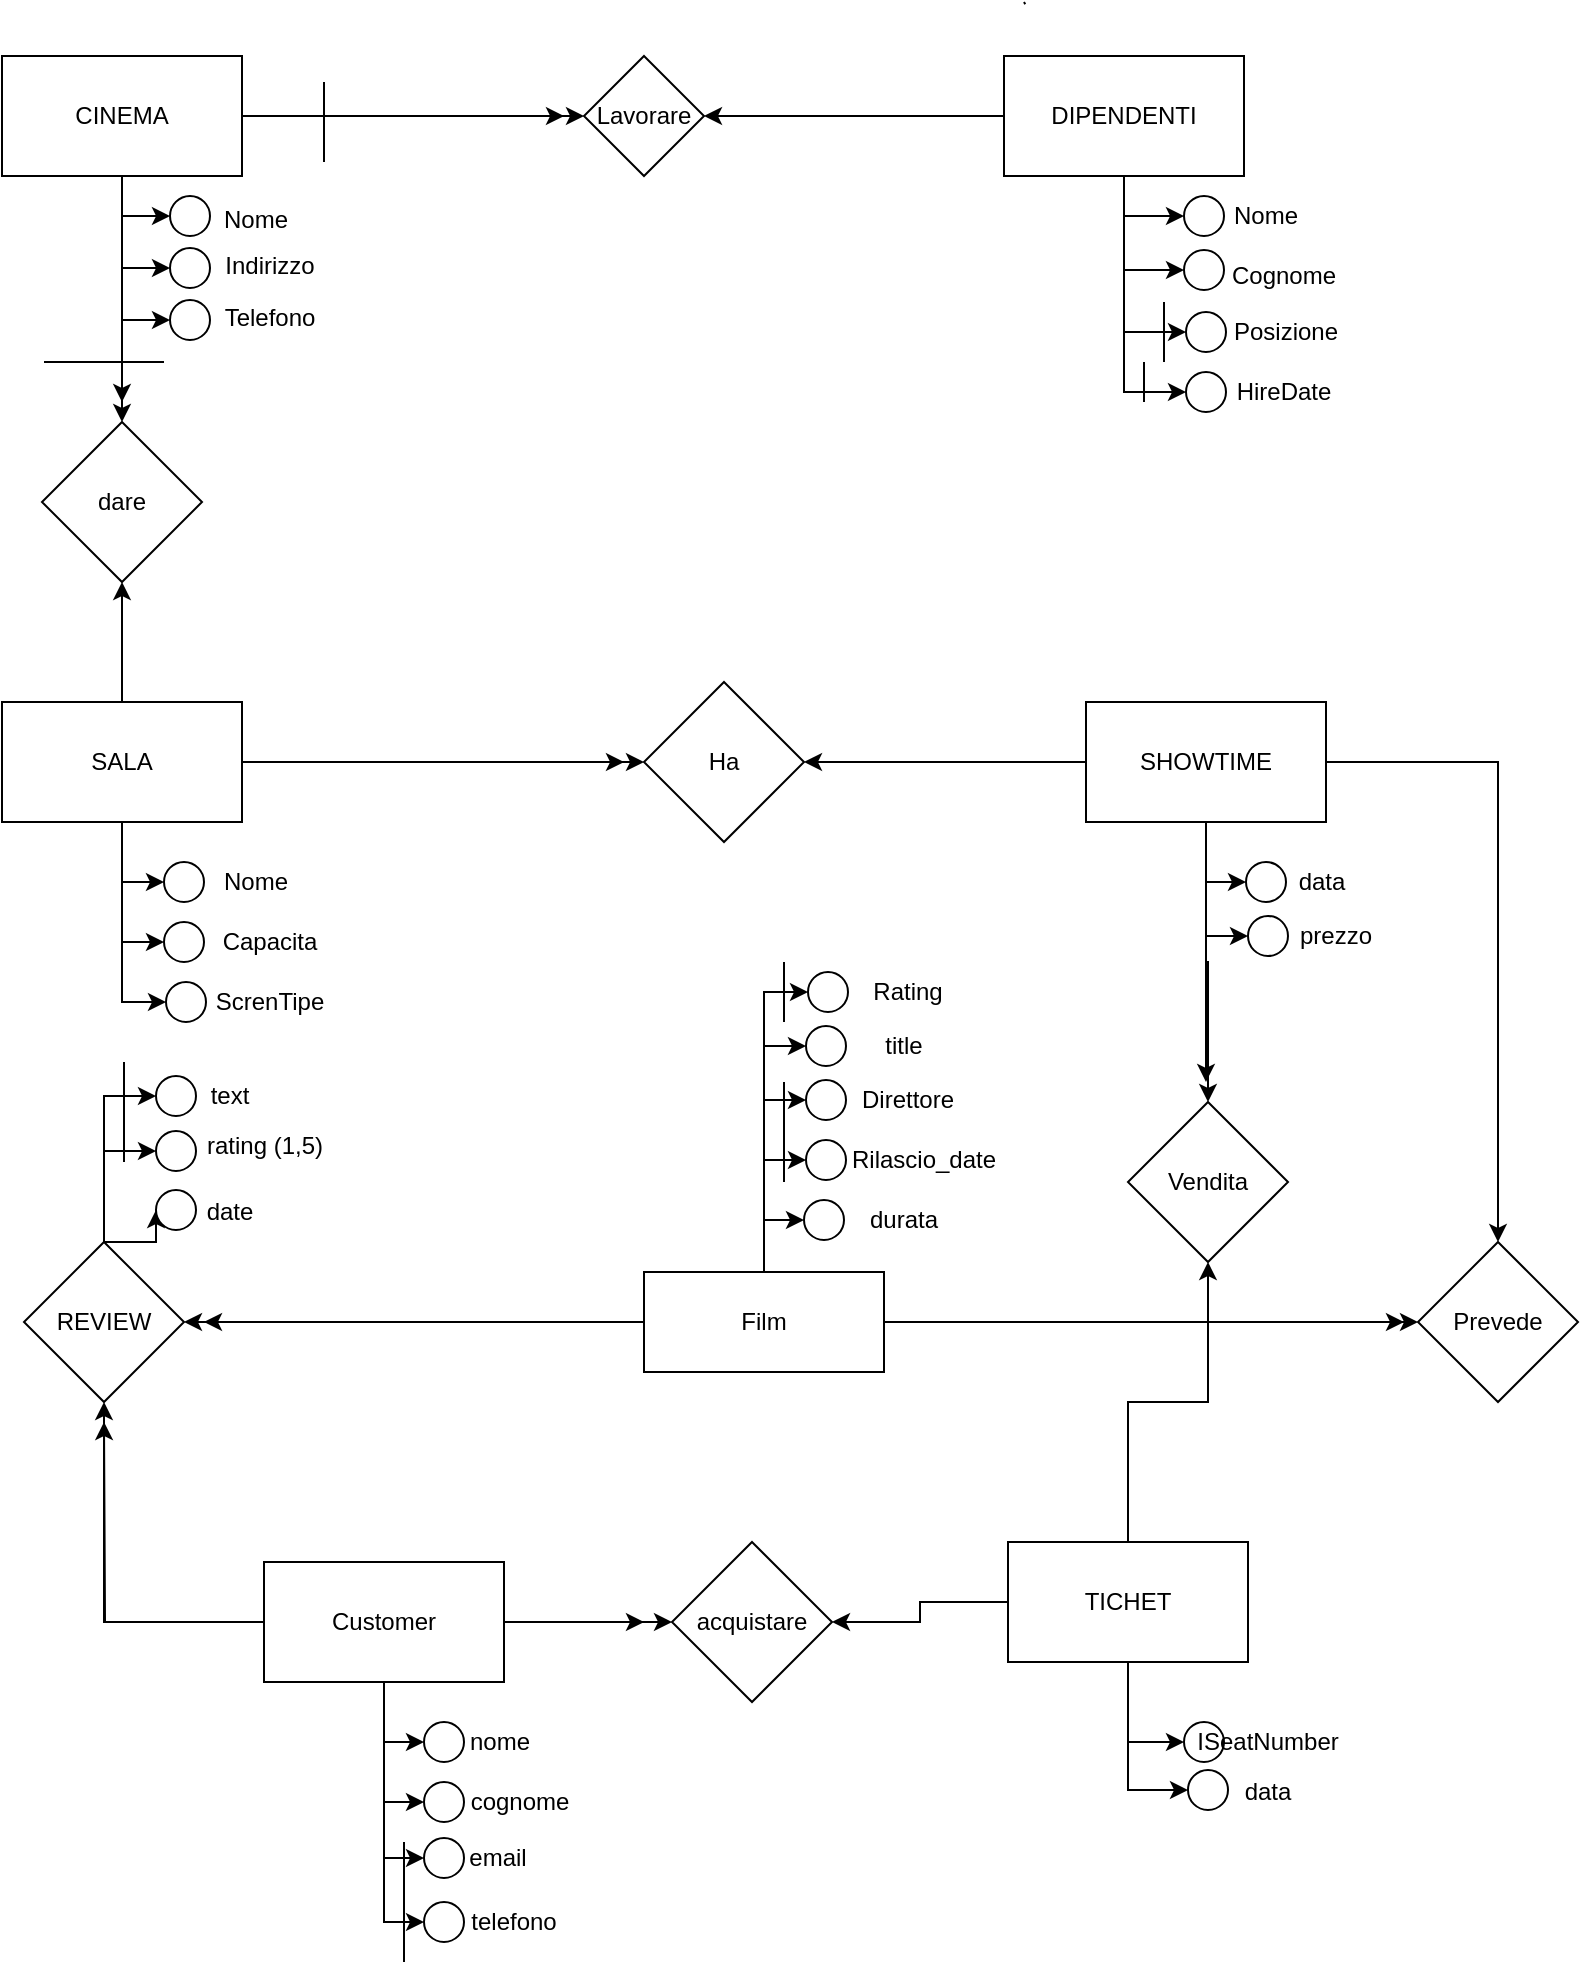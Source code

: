 <mxfile version="24.0.4" type="device">
  <diagram name="Pagina-1" id="yJb7VGk1CQSPiE6ydHmK">
    <mxGraphModel dx="1036" dy="614" grid="1" gridSize="10" guides="1" tooltips="1" connect="1" arrows="1" fold="1" page="1" pageScale="1" pageWidth="827" pageHeight="1169" math="0" shadow="0">
      <root>
        <mxCell id="0" />
        <mxCell id="1" parent="0" />
        <mxCell id="KxuiuDfHPYyM52_Tl0qG-20" style="edgeStyle=orthogonalEdgeStyle;rounded=0;orthogonalLoop=1;jettySize=auto;html=1;entryX=0;entryY=0.5;entryDx=0;entryDy=0;" edge="1" parent="1" source="WtHRREQmQqzAZGmE1TbO-1" target="KxuiuDfHPYyM52_Tl0qG-3">
          <mxGeometry relative="1" as="geometry" />
        </mxCell>
        <mxCell id="KxuiuDfHPYyM52_Tl0qG-22" style="edgeStyle=orthogonalEdgeStyle;rounded=0;orthogonalLoop=1;jettySize=auto;html=1;entryX=0;entryY=0.5;entryDx=0;entryDy=0;" edge="1" parent="1" source="WtHRREQmQqzAZGmE1TbO-1" target="KxuiuDfHPYyM52_Tl0qG-6">
          <mxGeometry relative="1" as="geometry" />
        </mxCell>
        <mxCell id="KxuiuDfHPYyM52_Tl0qG-23" style="edgeStyle=orthogonalEdgeStyle;rounded=0;orthogonalLoop=1;jettySize=auto;html=1;entryX=0;entryY=0.5;entryDx=0;entryDy=0;" edge="1" parent="1" source="WtHRREQmQqzAZGmE1TbO-1" target="KxuiuDfHPYyM52_Tl0qG-7">
          <mxGeometry relative="1" as="geometry" />
        </mxCell>
        <mxCell id="KxuiuDfHPYyM52_Tl0qG-25" style="edgeStyle=orthogonalEdgeStyle;rounded=0;orthogonalLoop=1;jettySize=auto;html=1;entryX=0;entryY=0.5;entryDx=0;entryDy=0;" edge="1" parent="1" source="WtHRREQmQqzAZGmE1TbO-1" target="WtHRREQmQqzAZGmE1TbO-22">
          <mxGeometry relative="1" as="geometry" />
        </mxCell>
        <mxCell id="KxuiuDfHPYyM52_Tl0qG-27" style="edgeStyle=orthogonalEdgeStyle;rounded=0;orthogonalLoop=1;jettySize=auto;html=1;" edge="1" parent="1" source="WtHRREQmQqzAZGmE1TbO-1">
          <mxGeometry relative="1" as="geometry">
            <mxPoint x="320" y="67" as="targetPoint" />
          </mxGeometry>
        </mxCell>
        <mxCell id="KxuiuDfHPYyM52_Tl0qG-50" style="edgeStyle=orthogonalEdgeStyle;rounded=0;orthogonalLoop=1;jettySize=auto;html=1;" edge="1" parent="1" source="WtHRREQmQqzAZGmE1TbO-1">
          <mxGeometry relative="1" as="geometry">
            <mxPoint x="99" y="220" as="targetPoint" />
          </mxGeometry>
        </mxCell>
        <mxCell id="KxuiuDfHPYyM52_Tl0qG-53" style="edgeStyle=orthogonalEdgeStyle;rounded=0;orthogonalLoop=1;jettySize=auto;html=1;" edge="1" parent="1" source="WtHRREQmQqzAZGmE1TbO-1">
          <mxGeometry relative="1" as="geometry">
            <mxPoint x="99" y="210" as="targetPoint" />
          </mxGeometry>
        </mxCell>
        <mxCell id="WtHRREQmQqzAZGmE1TbO-1" value="CINEMA" style="rounded=0;whiteSpace=wrap;html=1;" parent="1" vertex="1">
          <mxGeometry x="39" y="37" width="120" height="60" as="geometry" />
        </mxCell>
        <mxCell id="WtHRREQmQqzAZGmE1TbO-5" value="Telefono" style="text;html=1;align=center;verticalAlign=middle;whiteSpace=wrap;rounded=0;" parent="1" vertex="1">
          <mxGeometry x="143" y="153" width="60" height="30" as="geometry" />
        </mxCell>
        <mxCell id="WtHRREQmQqzAZGmE1TbO-22" value="Lavorare" style="rhombus;whiteSpace=wrap;html=1;" parent="1" vertex="1">
          <mxGeometry x="330" y="37" width="60" height="60" as="geometry" />
        </mxCell>
        <mxCell id="KxuiuDfHPYyM52_Tl0qG-26" style="edgeStyle=orthogonalEdgeStyle;rounded=0;orthogonalLoop=1;jettySize=auto;html=1;entryX=1;entryY=0.5;entryDx=0;entryDy=0;" edge="1" parent="1" source="WtHRREQmQqzAZGmE1TbO-23" target="WtHRREQmQqzAZGmE1TbO-22">
          <mxGeometry relative="1" as="geometry" />
        </mxCell>
        <mxCell id="KxuiuDfHPYyM52_Tl0qG-36" style="edgeStyle=orthogonalEdgeStyle;rounded=0;orthogonalLoop=1;jettySize=auto;html=1;entryX=0;entryY=0.5;entryDx=0;entryDy=0;" edge="1" parent="1" source="WtHRREQmQqzAZGmE1TbO-23" target="KxuiuDfHPYyM52_Tl0qG-24">
          <mxGeometry relative="1" as="geometry" />
        </mxCell>
        <mxCell id="KxuiuDfHPYyM52_Tl0qG-37" style="edgeStyle=orthogonalEdgeStyle;rounded=0;orthogonalLoop=1;jettySize=auto;html=1;entryX=0;entryY=0.5;entryDx=0;entryDy=0;" edge="1" parent="1" source="WtHRREQmQqzAZGmE1TbO-23" target="KxuiuDfHPYyM52_Tl0qG-32">
          <mxGeometry relative="1" as="geometry" />
        </mxCell>
        <mxCell id="KxuiuDfHPYyM52_Tl0qG-38" style="edgeStyle=orthogonalEdgeStyle;rounded=0;orthogonalLoop=1;jettySize=auto;html=1;entryX=0;entryY=0.5;entryDx=0;entryDy=0;" edge="1" parent="1" source="WtHRREQmQqzAZGmE1TbO-23" target="KxuiuDfHPYyM52_Tl0qG-31">
          <mxGeometry relative="1" as="geometry" />
        </mxCell>
        <mxCell id="KxuiuDfHPYyM52_Tl0qG-44" style="edgeStyle=orthogonalEdgeStyle;rounded=0;orthogonalLoop=1;jettySize=auto;html=1;entryX=0;entryY=0.5;entryDx=0;entryDy=0;" edge="1" parent="1" source="WtHRREQmQqzAZGmE1TbO-23" target="KxuiuDfHPYyM52_Tl0qG-41">
          <mxGeometry relative="1" as="geometry" />
        </mxCell>
        <mxCell id="WtHRREQmQqzAZGmE1TbO-23" value="DIPENDENTI" style="rounded=0;whiteSpace=wrap;html=1;" parent="1" vertex="1">
          <mxGeometry x="540" y="37" width="120" height="60" as="geometry" />
        </mxCell>
        <mxCell id="WtHRREQmQqzAZGmE1TbO-28" value="Nome" style="text;html=1;align=center;verticalAlign=middle;whiteSpace=wrap;rounded=0;" parent="1" vertex="1">
          <mxGeometry x="136" y="104" width="60" height="30" as="geometry" />
        </mxCell>
        <mxCell id="WtHRREQmQqzAZGmE1TbO-29" value="" style="endArrow=none;html=1;rounded=0;exitX=0;exitY=0;exitDx=0;exitDy=0;" parent="1" edge="1">
          <mxGeometry width="50" height="50" relative="1" as="geometry">
            <mxPoint x="550.611" y="11.111" as="sourcePoint" />
            <mxPoint x="550" y="10" as="targetPoint" />
          </mxGeometry>
        </mxCell>
        <mxCell id="WtHRREQmQqzAZGmE1TbO-37" value="" style="endArrow=none;html=1;rounded=0;" parent="1" edge="1">
          <mxGeometry width="50" height="50" relative="1" as="geometry">
            <mxPoint x="200" y="90" as="sourcePoint" />
            <mxPoint x="200" y="50" as="targetPoint" />
          </mxGeometry>
        </mxCell>
        <mxCell id="KxuiuDfHPYyM52_Tl0qG-3" value="" style="ellipse;whiteSpace=wrap;html=1;aspect=fixed;" vertex="1" parent="1">
          <mxGeometry x="123" y="107" width="20" height="20" as="geometry" />
        </mxCell>
        <mxCell id="KxuiuDfHPYyM52_Tl0qG-6" value="" style="ellipse;whiteSpace=wrap;html=1;aspect=fixed;" vertex="1" parent="1">
          <mxGeometry x="123" y="133" width="20" height="20" as="geometry" />
        </mxCell>
        <mxCell id="KxuiuDfHPYyM52_Tl0qG-7" value="" style="ellipse;whiteSpace=wrap;html=1;aspect=fixed;" vertex="1" parent="1">
          <mxGeometry x="123" y="159" width="20" height="20" as="geometry" />
        </mxCell>
        <mxCell id="KxuiuDfHPYyM52_Tl0qG-21" value="Indirizzo" style="text;html=1;align=center;verticalAlign=middle;whiteSpace=wrap;rounded=0;" vertex="1" parent="1">
          <mxGeometry x="143" y="127" width="60" height="30" as="geometry" />
        </mxCell>
        <mxCell id="KxuiuDfHPYyM52_Tl0qG-24" value="" style="ellipse;whiteSpace=wrap;html=1;aspect=fixed;" vertex="1" parent="1">
          <mxGeometry x="630" y="107" width="20" height="20" as="geometry" />
        </mxCell>
        <mxCell id="KxuiuDfHPYyM52_Tl0qG-28" value="Posizione" style="text;html=1;align=center;verticalAlign=middle;whiteSpace=wrap;rounded=0;" vertex="1" parent="1">
          <mxGeometry x="651" y="160" width="60" height="30" as="geometry" />
        </mxCell>
        <mxCell id="KxuiuDfHPYyM52_Tl0qG-29" value="Nome" style="text;html=1;align=center;verticalAlign=middle;whiteSpace=wrap;rounded=0;" vertex="1" parent="1">
          <mxGeometry x="641" y="102" width="60" height="30" as="geometry" />
        </mxCell>
        <mxCell id="KxuiuDfHPYyM52_Tl0qG-31" value="" style="ellipse;whiteSpace=wrap;html=1;aspect=fixed;" vertex="1" parent="1">
          <mxGeometry x="631" y="165" width="20" height="20" as="geometry" />
        </mxCell>
        <mxCell id="KxuiuDfHPYyM52_Tl0qG-32" value="" style="ellipse;whiteSpace=wrap;html=1;aspect=fixed;" vertex="1" parent="1">
          <mxGeometry x="630" y="134" width="20" height="20" as="geometry" />
        </mxCell>
        <mxCell id="KxuiuDfHPYyM52_Tl0qG-33" value="Cognome" style="text;html=1;align=center;verticalAlign=middle;whiteSpace=wrap;rounded=0;" vertex="1" parent="1">
          <mxGeometry x="650" y="132" width="60" height="30" as="geometry" />
        </mxCell>
        <mxCell id="KxuiuDfHPYyM52_Tl0qG-34" value="" style="ellipse;whiteSpace=wrap;html=1;aspect=fixed;" vertex="1" parent="1">
          <mxGeometry x="120" y="470" width="20" height="20" as="geometry" />
        </mxCell>
        <mxCell id="KxuiuDfHPYyM52_Tl0qG-35" value="" style="ellipse;whiteSpace=wrap;html=1;aspect=fixed;" vertex="1" parent="1">
          <mxGeometry x="120" y="440" width="20" height="20" as="geometry" />
        </mxCell>
        <mxCell id="KxuiuDfHPYyM52_Tl0qG-39" value="" style="endArrow=none;html=1;rounded=0;" edge="1" parent="1">
          <mxGeometry width="50" height="50" relative="1" as="geometry">
            <mxPoint x="620" y="190" as="sourcePoint" />
            <mxPoint x="620" y="160" as="targetPoint" />
          </mxGeometry>
        </mxCell>
        <mxCell id="KxuiuDfHPYyM52_Tl0qG-40" value="&lt;span style=&quot;color: rgba(0, 0, 0, 0); font-family: monospace; font-size: 0px; text-align: start; text-wrap: nowrap;&quot;&gt;%3CmxGraphModel%3E%3Croot%3E%3CmxCell%20id%3D%220%22%2F%3E%3CmxCell%20id%3D%221%22%20parent%3D%220%22%2F%3E%3CmxCell%20id%3D%222%22%20value%3D%22%22%20style%3D%22ellipse%3BwhiteSpace%3Dwrap%3Bhtml%3D1%3Baspect%3Dfixed%3B%22%20vertex%3D%221%22%20parent%3D%221%22%3E%3CmxGeometry%20x%3D%22630%22%20y%3D%22210%22%20width%3D%2220%22%20height%3D%2220%22%20as%3D%22geometry%22%2F%3E%3C%2FmxCell%3E%3C%2Froot%3E%3C%2FmxGraphModel%3E&lt;/span&gt;&lt;span style=&quot;color: rgba(0, 0, 0, 0); font-family: monospace; font-size: 0px; text-align: start; text-wrap: nowrap;&quot;&gt;%3CmxGraphModel%3E%3Croot%3E%3CmxCell%20id%3D%220%22%2F%3E%3CmxCell%20id%3D%221%22%20parent%3D%220%22%2F%3E%3CmxCell%20id%3D%222%22%20value%3D%22%22%20style%3D%22ellipse%3BwhiteSpace%3Dwrap%3Bhtml%3D1%3Baspect%3Dfixed%3B%22%20vertex%3D%221%22%20parent%3D%221%22%3E%3CmxGeometry%20x%3D%22630%22%20y%3D%22210%22%20width%3D%2220%22%20height%3D%2220%22%20as%3D%22geometry%22%2F%3E%3C%2FmxCell%3E%3C%2Froot%3E%3C%2FmxGraphModel%3E&lt;/span&gt;" style="text;html=1;align=center;verticalAlign=middle;whiteSpace=wrap;rounded=0;" vertex="1" parent="1">
          <mxGeometry x="380" y="200" width="60" height="30" as="geometry" />
        </mxCell>
        <mxCell id="KxuiuDfHPYyM52_Tl0qG-41" value="" style="ellipse;whiteSpace=wrap;html=1;aspect=fixed;" vertex="1" parent="1">
          <mxGeometry x="631" y="195" width="20" height="20" as="geometry" />
        </mxCell>
        <mxCell id="KxuiuDfHPYyM52_Tl0qG-43" value="HireDate" style="text;html=1;align=center;verticalAlign=middle;whiteSpace=wrap;rounded=0;" vertex="1" parent="1">
          <mxGeometry x="650" y="190" width="60" height="30" as="geometry" />
        </mxCell>
        <mxCell id="KxuiuDfHPYyM52_Tl0qG-45" value="" style="endArrow=none;html=1;rounded=0;" edge="1" parent="1">
          <mxGeometry width="50" height="50" relative="1" as="geometry">
            <mxPoint x="610" y="210" as="sourcePoint" />
            <mxPoint x="610" y="190" as="targetPoint" />
          </mxGeometry>
        </mxCell>
        <mxCell id="KxuiuDfHPYyM52_Tl0qG-52" style="edgeStyle=orthogonalEdgeStyle;rounded=0;orthogonalLoop=1;jettySize=auto;html=1;entryX=0.5;entryY=1;entryDx=0;entryDy=0;" edge="1" parent="1" source="KxuiuDfHPYyM52_Tl0qG-46" target="KxuiuDfHPYyM52_Tl0qG-51">
          <mxGeometry relative="1" as="geometry" />
        </mxCell>
        <mxCell id="KxuiuDfHPYyM52_Tl0qG-60" style="edgeStyle=orthogonalEdgeStyle;rounded=0;orthogonalLoop=1;jettySize=auto;html=1;entryX=0;entryY=0.5;entryDx=0;entryDy=0;" edge="1" parent="1" source="KxuiuDfHPYyM52_Tl0qG-46" target="KxuiuDfHPYyM52_Tl0qG-35">
          <mxGeometry relative="1" as="geometry" />
        </mxCell>
        <mxCell id="KxuiuDfHPYyM52_Tl0qG-64" style="edgeStyle=orthogonalEdgeStyle;rounded=0;orthogonalLoop=1;jettySize=auto;html=1;entryX=0;entryY=0.5;entryDx=0;entryDy=0;" edge="1" parent="1" source="KxuiuDfHPYyM52_Tl0qG-46" target="KxuiuDfHPYyM52_Tl0qG-34">
          <mxGeometry relative="1" as="geometry" />
        </mxCell>
        <mxCell id="KxuiuDfHPYyM52_Tl0qG-65" style="edgeStyle=orthogonalEdgeStyle;rounded=0;orthogonalLoop=1;jettySize=auto;html=1;entryX=0;entryY=0.5;entryDx=0;entryDy=0;" edge="1" parent="1" source="KxuiuDfHPYyM52_Tl0qG-46" target="KxuiuDfHPYyM52_Tl0qG-58">
          <mxGeometry relative="1" as="geometry" />
        </mxCell>
        <mxCell id="KxuiuDfHPYyM52_Tl0qG-74" style="edgeStyle=orthogonalEdgeStyle;rounded=0;orthogonalLoop=1;jettySize=auto;html=1;entryX=0;entryY=0.5;entryDx=0;entryDy=0;" edge="1" parent="1" source="KxuiuDfHPYyM52_Tl0qG-46" target="KxuiuDfHPYyM52_Tl0qG-66">
          <mxGeometry relative="1" as="geometry" />
        </mxCell>
        <mxCell id="KxuiuDfHPYyM52_Tl0qG-75" style="edgeStyle=orthogonalEdgeStyle;rounded=0;orthogonalLoop=1;jettySize=auto;html=1;" edge="1" parent="1" source="KxuiuDfHPYyM52_Tl0qG-46">
          <mxGeometry relative="1" as="geometry">
            <mxPoint x="350" y="390" as="targetPoint" />
          </mxGeometry>
        </mxCell>
        <mxCell id="KxuiuDfHPYyM52_Tl0qG-46" value="SALA" style="rounded=0;whiteSpace=wrap;html=1;" vertex="1" parent="1">
          <mxGeometry x="39" y="360" width="120" height="60" as="geometry" />
        </mxCell>
        <mxCell id="KxuiuDfHPYyM52_Tl0qG-51" value="dare" style="rhombus;whiteSpace=wrap;html=1;" vertex="1" parent="1">
          <mxGeometry x="59" y="220" width="80" height="80" as="geometry" />
        </mxCell>
        <mxCell id="KxuiuDfHPYyM52_Tl0qG-54" value="" style="endArrow=none;html=1;rounded=0;" edge="1" parent="1">
          <mxGeometry width="50" height="50" relative="1" as="geometry">
            <mxPoint x="60" y="190" as="sourcePoint" />
            <mxPoint x="120" y="190" as="targetPoint" />
          </mxGeometry>
        </mxCell>
        <mxCell id="KxuiuDfHPYyM52_Tl0qG-56" value="Nome" style="text;html=1;align=center;verticalAlign=middle;whiteSpace=wrap;rounded=0;" vertex="1" parent="1">
          <mxGeometry x="136" y="435" width="60" height="30" as="geometry" />
        </mxCell>
        <mxCell id="KxuiuDfHPYyM52_Tl0qG-57" value="Capacita" style="text;html=1;align=center;verticalAlign=middle;whiteSpace=wrap;rounded=0;" vertex="1" parent="1">
          <mxGeometry x="143" y="465" width="60" height="30" as="geometry" />
        </mxCell>
        <mxCell id="KxuiuDfHPYyM52_Tl0qG-58" value="" style="ellipse;whiteSpace=wrap;html=1;aspect=fixed;" vertex="1" parent="1">
          <mxGeometry x="121" y="500" width="20" height="20" as="geometry" />
        </mxCell>
        <mxCell id="KxuiuDfHPYyM52_Tl0qG-59" value="ScrenTipe" style="text;html=1;align=center;verticalAlign=middle;whiteSpace=wrap;rounded=0;" vertex="1" parent="1">
          <mxGeometry x="143" y="495" width="60" height="30" as="geometry" />
        </mxCell>
        <mxCell id="KxuiuDfHPYyM52_Tl0qG-66" value="Ha" style="rhombus;whiteSpace=wrap;html=1;" vertex="1" parent="1">
          <mxGeometry x="360" y="350" width="80" height="80" as="geometry" />
        </mxCell>
        <mxCell id="KxuiuDfHPYyM52_Tl0qG-72" style="edgeStyle=orthogonalEdgeStyle;rounded=0;orthogonalLoop=1;jettySize=auto;html=1;entryX=0;entryY=0.5;entryDx=0;entryDy=0;" edge="1" parent="1" source="KxuiuDfHPYyM52_Tl0qG-67" target="KxuiuDfHPYyM52_Tl0qG-68">
          <mxGeometry relative="1" as="geometry" />
        </mxCell>
        <mxCell id="KxuiuDfHPYyM52_Tl0qG-73" style="edgeStyle=orthogonalEdgeStyle;rounded=0;orthogonalLoop=1;jettySize=auto;html=1;entryX=0;entryY=0.5;entryDx=0;entryDy=0;" edge="1" parent="1" source="KxuiuDfHPYyM52_Tl0qG-67" target="KxuiuDfHPYyM52_Tl0qG-69">
          <mxGeometry relative="1" as="geometry" />
        </mxCell>
        <mxCell id="KxuiuDfHPYyM52_Tl0qG-76" style="edgeStyle=orthogonalEdgeStyle;rounded=0;orthogonalLoop=1;jettySize=auto;html=1;entryX=1;entryY=0.5;entryDx=0;entryDy=0;" edge="1" parent="1" source="KxuiuDfHPYyM52_Tl0qG-67" target="KxuiuDfHPYyM52_Tl0qG-66">
          <mxGeometry relative="1" as="geometry" />
        </mxCell>
        <mxCell id="KxuiuDfHPYyM52_Tl0qG-78" style="edgeStyle=orthogonalEdgeStyle;rounded=0;orthogonalLoop=1;jettySize=auto;html=1;entryX=0.5;entryY=0;entryDx=0;entryDy=0;" edge="1" parent="1" source="KxuiuDfHPYyM52_Tl0qG-67" target="KxuiuDfHPYyM52_Tl0qG-77">
          <mxGeometry relative="1" as="geometry" />
        </mxCell>
        <mxCell id="KxuiuDfHPYyM52_Tl0qG-160" style="edgeStyle=orthogonalEdgeStyle;rounded=0;orthogonalLoop=1;jettySize=auto;html=1;entryX=0.5;entryY=0;entryDx=0;entryDy=0;" edge="1" parent="1" source="KxuiuDfHPYyM52_Tl0qG-67" target="KxuiuDfHPYyM52_Tl0qG-159">
          <mxGeometry relative="1" as="geometry" />
        </mxCell>
        <mxCell id="KxuiuDfHPYyM52_Tl0qG-162" style="edgeStyle=orthogonalEdgeStyle;rounded=0;orthogonalLoop=1;jettySize=auto;html=1;" edge="1" parent="1" source="KxuiuDfHPYyM52_Tl0qG-67">
          <mxGeometry relative="1" as="geometry">
            <mxPoint x="641" y="550" as="targetPoint" />
          </mxGeometry>
        </mxCell>
        <mxCell id="KxuiuDfHPYyM52_Tl0qG-67" value="SHOWTIME" style="rounded=0;whiteSpace=wrap;html=1;" vertex="1" parent="1">
          <mxGeometry x="581" y="360" width="120" height="60" as="geometry" />
        </mxCell>
        <mxCell id="KxuiuDfHPYyM52_Tl0qG-68" value="" style="ellipse;whiteSpace=wrap;html=1;aspect=fixed;" vertex="1" parent="1">
          <mxGeometry x="661" y="440" width="20" height="20" as="geometry" />
        </mxCell>
        <mxCell id="KxuiuDfHPYyM52_Tl0qG-69" value="" style="ellipse;whiteSpace=wrap;html=1;aspect=fixed;" vertex="1" parent="1">
          <mxGeometry x="662" y="467" width="20" height="20" as="geometry" />
        </mxCell>
        <mxCell id="KxuiuDfHPYyM52_Tl0qG-70" value="data" style="text;html=1;align=center;verticalAlign=middle;whiteSpace=wrap;rounded=0;" vertex="1" parent="1">
          <mxGeometry x="669" y="435" width="60" height="30" as="geometry" />
        </mxCell>
        <mxCell id="KxuiuDfHPYyM52_Tl0qG-71" value="prezzo" style="text;html=1;align=center;verticalAlign=middle;whiteSpace=wrap;rounded=0;" vertex="1" parent="1">
          <mxGeometry x="676" y="462" width="60" height="30" as="geometry" />
        </mxCell>
        <mxCell id="KxuiuDfHPYyM52_Tl0qG-77" value="Prevede" style="rhombus;whiteSpace=wrap;html=1;" vertex="1" parent="1">
          <mxGeometry x="747" y="630" width="80" height="80" as="geometry" />
        </mxCell>
        <mxCell id="KxuiuDfHPYyM52_Tl0qG-81" style="edgeStyle=orthogonalEdgeStyle;rounded=0;orthogonalLoop=1;jettySize=auto;html=1;entryX=0;entryY=0.5;entryDx=0;entryDy=0;" edge="1" parent="1" source="KxuiuDfHPYyM52_Tl0qG-79" target="KxuiuDfHPYyM52_Tl0qG-77">
          <mxGeometry relative="1" as="geometry" />
        </mxCell>
        <mxCell id="KxuiuDfHPYyM52_Tl0qG-82" style="edgeStyle=orthogonalEdgeStyle;rounded=0;orthogonalLoop=1;jettySize=auto;html=1;" edge="1" parent="1" source="KxuiuDfHPYyM52_Tl0qG-79">
          <mxGeometry relative="1" as="geometry">
            <mxPoint x="740" y="670" as="targetPoint" />
          </mxGeometry>
        </mxCell>
        <mxCell id="KxuiuDfHPYyM52_Tl0qG-95" style="edgeStyle=orthogonalEdgeStyle;rounded=0;orthogonalLoop=1;jettySize=auto;html=1;exitX=0.5;exitY=0;exitDx=0;exitDy=0;entryX=0;entryY=0.5;entryDx=0;entryDy=0;" edge="1" parent="1" source="KxuiuDfHPYyM52_Tl0qG-79" target="KxuiuDfHPYyM52_Tl0qG-86">
          <mxGeometry relative="1" as="geometry" />
        </mxCell>
        <mxCell id="KxuiuDfHPYyM52_Tl0qG-96" style="edgeStyle=orthogonalEdgeStyle;rounded=0;orthogonalLoop=1;jettySize=auto;html=1;entryX=0;entryY=0.5;entryDx=0;entryDy=0;" edge="1" parent="1" source="KxuiuDfHPYyM52_Tl0qG-79" target="KxuiuDfHPYyM52_Tl0qG-85">
          <mxGeometry relative="1" as="geometry" />
        </mxCell>
        <mxCell id="KxuiuDfHPYyM52_Tl0qG-97" style="edgeStyle=orthogonalEdgeStyle;rounded=0;orthogonalLoop=1;jettySize=auto;html=1;entryX=0;entryY=0.5;entryDx=0;entryDy=0;" edge="1" parent="1" source="KxuiuDfHPYyM52_Tl0qG-79" target="KxuiuDfHPYyM52_Tl0qG-87">
          <mxGeometry relative="1" as="geometry" />
        </mxCell>
        <mxCell id="KxuiuDfHPYyM52_Tl0qG-98" style="edgeStyle=orthogonalEdgeStyle;rounded=0;orthogonalLoop=1;jettySize=auto;html=1;entryX=0;entryY=0.5;entryDx=0;entryDy=0;" edge="1" parent="1" source="KxuiuDfHPYyM52_Tl0qG-79" target="KxuiuDfHPYyM52_Tl0qG-83">
          <mxGeometry relative="1" as="geometry" />
        </mxCell>
        <mxCell id="KxuiuDfHPYyM52_Tl0qG-99" style="edgeStyle=orthogonalEdgeStyle;rounded=0;orthogonalLoop=1;jettySize=auto;html=1;entryX=0;entryY=0.5;entryDx=0;entryDy=0;" edge="1" parent="1" source="KxuiuDfHPYyM52_Tl0qG-79" target="KxuiuDfHPYyM52_Tl0qG-84">
          <mxGeometry relative="1" as="geometry" />
        </mxCell>
        <mxCell id="KxuiuDfHPYyM52_Tl0qG-103" style="edgeStyle=orthogonalEdgeStyle;rounded=0;orthogonalLoop=1;jettySize=auto;html=1;entryX=1;entryY=0.5;entryDx=0;entryDy=0;" edge="1" parent="1" source="KxuiuDfHPYyM52_Tl0qG-79" target="KxuiuDfHPYyM52_Tl0qG-102">
          <mxGeometry relative="1" as="geometry" />
        </mxCell>
        <mxCell id="KxuiuDfHPYyM52_Tl0qG-150" style="edgeStyle=orthogonalEdgeStyle;rounded=0;orthogonalLoop=1;jettySize=auto;html=1;" edge="1" parent="1" source="KxuiuDfHPYyM52_Tl0qG-79">
          <mxGeometry relative="1" as="geometry">
            <mxPoint x="140" y="670" as="targetPoint" />
          </mxGeometry>
        </mxCell>
        <mxCell id="KxuiuDfHPYyM52_Tl0qG-79" value="Film" style="rounded=0;whiteSpace=wrap;html=1;" vertex="1" parent="1">
          <mxGeometry x="360" y="645" width="120" height="50" as="geometry" />
        </mxCell>
        <mxCell id="KxuiuDfHPYyM52_Tl0qG-83" value="" style="ellipse;whiteSpace=wrap;html=1;aspect=fixed;" vertex="1" parent="1">
          <mxGeometry x="441" y="579" width="20" height="20" as="geometry" />
        </mxCell>
        <mxCell id="KxuiuDfHPYyM52_Tl0qG-84" value="" style="ellipse;whiteSpace=wrap;html=1;aspect=fixed;" vertex="1" parent="1">
          <mxGeometry x="440" y="609" width="20" height="20" as="geometry" />
        </mxCell>
        <mxCell id="KxuiuDfHPYyM52_Tl0qG-85" value="" style="ellipse;whiteSpace=wrap;html=1;aspect=fixed;" vertex="1" parent="1">
          <mxGeometry x="441" y="522" width="20" height="20" as="geometry" />
        </mxCell>
        <mxCell id="KxuiuDfHPYyM52_Tl0qG-86" value="" style="ellipse;whiteSpace=wrap;html=1;aspect=fixed;" vertex="1" parent="1">
          <mxGeometry x="442" y="495" width="20" height="20" as="geometry" />
        </mxCell>
        <mxCell id="KxuiuDfHPYyM52_Tl0qG-87" value="" style="ellipse;whiteSpace=wrap;html=1;aspect=fixed;" vertex="1" parent="1">
          <mxGeometry x="441" y="549" width="20" height="20" as="geometry" />
        </mxCell>
        <mxCell id="KxuiuDfHPYyM52_Tl0qG-90" value="Rating" style="text;html=1;align=center;verticalAlign=middle;whiteSpace=wrap;rounded=0;" vertex="1" parent="1">
          <mxGeometry x="462" y="490" width="60" height="30" as="geometry" />
        </mxCell>
        <mxCell id="KxuiuDfHPYyM52_Tl0qG-91" value="title" style="text;html=1;align=center;verticalAlign=middle;whiteSpace=wrap;rounded=0;" vertex="1" parent="1">
          <mxGeometry x="460" y="517" width="60" height="30" as="geometry" />
        </mxCell>
        <mxCell id="KxuiuDfHPYyM52_Tl0qG-92" value="Direttore" style="text;html=1;align=center;verticalAlign=middle;whiteSpace=wrap;rounded=0;" vertex="1" parent="1">
          <mxGeometry x="462" y="544" width="60" height="30" as="geometry" />
        </mxCell>
        <mxCell id="KxuiuDfHPYyM52_Tl0qG-93" value="Rilascio_date" style="text;html=1;align=center;verticalAlign=middle;whiteSpace=wrap;rounded=0;" vertex="1" parent="1">
          <mxGeometry x="470" y="574" width="60" height="30" as="geometry" />
        </mxCell>
        <mxCell id="KxuiuDfHPYyM52_Tl0qG-94" value="durata" style="text;html=1;align=center;verticalAlign=middle;whiteSpace=wrap;rounded=0;" vertex="1" parent="1">
          <mxGeometry x="460" y="604" width="60" height="30" as="geometry" />
        </mxCell>
        <mxCell id="KxuiuDfHPYyM52_Tl0qG-100" value="" style="endArrow=none;html=1;rounded=0;" edge="1" parent="1">
          <mxGeometry width="50" height="50" relative="1" as="geometry">
            <mxPoint x="430" y="520" as="sourcePoint" />
            <mxPoint x="430" y="490" as="targetPoint" />
          </mxGeometry>
        </mxCell>
        <mxCell id="KxuiuDfHPYyM52_Tl0qG-101" value="" style="endArrow=none;html=1;rounded=0;" edge="1" parent="1">
          <mxGeometry width="50" height="50" relative="1" as="geometry">
            <mxPoint x="430" y="600" as="sourcePoint" />
            <mxPoint x="430" y="550" as="targetPoint" />
          </mxGeometry>
        </mxCell>
        <mxCell id="KxuiuDfHPYyM52_Tl0qG-147" style="edgeStyle=orthogonalEdgeStyle;rounded=0;orthogonalLoop=1;jettySize=auto;html=1;exitX=0.5;exitY=0;exitDx=0;exitDy=0;entryX=0;entryY=0.5;entryDx=0;entryDy=0;" edge="1" parent="1" source="KxuiuDfHPYyM52_Tl0qG-102" target="KxuiuDfHPYyM52_Tl0qG-107">
          <mxGeometry relative="1" as="geometry" />
        </mxCell>
        <mxCell id="KxuiuDfHPYyM52_Tl0qG-148" style="edgeStyle=orthogonalEdgeStyle;rounded=0;orthogonalLoop=1;jettySize=auto;html=1;entryX=0;entryY=0.5;entryDx=0;entryDy=0;" edge="1" parent="1" source="KxuiuDfHPYyM52_Tl0qG-102" target="KxuiuDfHPYyM52_Tl0qG-106">
          <mxGeometry relative="1" as="geometry" />
        </mxCell>
        <mxCell id="KxuiuDfHPYyM52_Tl0qG-149" style="edgeStyle=orthogonalEdgeStyle;rounded=0;orthogonalLoop=1;jettySize=auto;html=1;entryX=0;entryY=0.5;entryDx=0;entryDy=0;" edge="1" parent="1" source="KxuiuDfHPYyM52_Tl0qG-102" target="KxuiuDfHPYyM52_Tl0qG-105">
          <mxGeometry relative="1" as="geometry" />
        </mxCell>
        <mxCell id="KxuiuDfHPYyM52_Tl0qG-102" value="REVIEW" style="rhombus;whiteSpace=wrap;html=1;" vertex="1" parent="1">
          <mxGeometry x="50" y="630" width="80" height="80" as="geometry" />
        </mxCell>
        <mxCell id="KxuiuDfHPYyM52_Tl0qG-105" value="" style="ellipse;whiteSpace=wrap;html=1;aspect=fixed;" vertex="1" parent="1">
          <mxGeometry x="116" y="547" width="20" height="20" as="geometry" />
        </mxCell>
        <mxCell id="KxuiuDfHPYyM52_Tl0qG-106" value="" style="ellipse;whiteSpace=wrap;html=1;aspect=fixed;" vertex="1" parent="1">
          <mxGeometry x="116" y="574.5" width="20" height="20" as="geometry" />
        </mxCell>
        <mxCell id="KxuiuDfHPYyM52_Tl0qG-107" value="" style="ellipse;whiteSpace=wrap;html=1;aspect=fixed;" vertex="1" parent="1">
          <mxGeometry x="116" y="604" width="20" height="20" as="geometry" />
        </mxCell>
        <mxCell id="KxuiuDfHPYyM52_Tl0qG-108" value="text" style="text;html=1;align=center;verticalAlign=middle;whiteSpace=wrap;rounded=0;" vertex="1" parent="1">
          <mxGeometry x="123" y="542" width="60" height="30" as="geometry" />
        </mxCell>
        <mxCell id="KxuiuDfHPYyM52_Tl0qG-110" value="rating (1,5)" style="text;html=1;align=center;verticalAlign=middle;whiteSpace=wrap;rounded=0;" vertex="1" parent="1">
          <mxGeometry x="137" y="567" width="67" height="30" as="geometry" />
        </mxCell>
        <mxCell id="KxuiuDfHPYyM52_Tl0qG-111" value="date" style="text;html=1;align=center;verticalAlign=middle;whiteSpace=wrap;rounded=0;" vertex="1" parent="1">
          <mxGeometry x="123" y="600" width="60" height="30" as="geometry" />
        </mxCell>
        <mxCell id="KxuiuDfHPYyM52_Tl0qG-115" value="" style="endArrow=none;html=1;rounded=0;" edge="1" parent="1">
          <mxGeometry width="50" height="50" relative="1" as="geometry">
            <mxPoint x="100" y="590" as="sourcePoint" />
            <mxPoint x="100" y="540" as="targetPoint" />
          </mxGeometry>
        </mxCell>
        <mxCell id="KxuiuDfHPYyM52_Tl0qG-135" style="edgeStyle=orthogonalEdgeStyle;rounded=0;orthogonalLoop=1;jettySize=auto;html=1;entryX=0;entryY=0.5;entryDx=0;entryDy=0;" edge="1" parent="1" source="KxuiuDfHPYyM52_Tl0qG-119" target="KxuiuDfHPYyM52_Tl0qG-124">
          <mxGeometry relative="1" as="geometry" />
        </mxCell>
        <mxCell id="KxuiuDfHPYyM52_Tl0qG-136" style="edgeStyle=orthogonalEdgeStyle;rounded=0;orthogonalLoop=1;jettySize=auto;html=1;entryX=0;entryY=0.5;entryDx=0;entryDy=0;" edge="1" parent="1" source="KxuiuDfHPYyM52_Tl0qG-119" target="KxuiuDfHPYyM52_Tl0qG-125">
          <mxGeometry relative="1" as="geometry" />
        </mxCell>
        <mxCell id="KxuiuDfHPYyM52_Tl0qG-137" style="edgeStyle=orthogonalEdgeStyle;rounded=0;orthogonalLoop=1;jettySize=auto;html=1;entryX=0;entryY=0.5;entryDx=0;entryDy=0;" edge="1" parent="1" source="KxuiuDfHPYyM52_Tl0qG-119" target="KxuiuDfHPYyM52_Tl0qG-128">
          <mxGeometry relative="1" as="geometry" />
        </mxCell>
        <mxCell id="KxuiuDfHPYyM52_Tl0qG-138" style="edgeStyle=orthogonalEdgeStyle;rounded=0;orthogonalLoop=1;jettySize=auto;html=1;entryX=0;entryY=0.5;entryDx=0;entryDy=0;" edge="1" parent="1" source="KxuiuDfHPYyM52_Tl0qG-119" target="KxuiuDfHPYyM52_Tl0qG-131">
          <mxGeometry relative="1" as="geometry" />
        </mxCell>
        <mxCell id="KxuiuDfHPYyM52_Tl0qG-141" style="edgeStyle=orthogonalEdgeStyle;rounded=0;orthogonalLoop=1;jettySize=auto;html=1;entryX=0;entryY=0.5;entryDx=0;entryDy=0;" edge="1" parent="1" source="KxuiuDfHPYyM52_Tl0qG-119" target="KxuiuDfHPYyM52_Tl0qG-140">
          <mxGeometry relative="1" as="geometry" />
        </mxCell>
        <mxCell id="KxuiuDfHPYyM52_Tl0qG-142" style="edgeStyle=orthogonalEdgeStyle;rounded=0;orthogonalLoop=1;jettySize=auto;html=1;" edge="1" parent="1" source="KxuiuDfHPYyM52_Tl0qG-119">
          <mxGeometry relative="1" as="geometry">
            <mxPoint x="360" y="820" as="targetPoint" />
          </mxGeometry>
        </mxCell>
        <mxCell id="KxuiuDfHPYyM52_Tl0qG-151" style="edgeStyle=orthogonalEdgeStyle;rounded=0;orthogonalLoop=1;jettySize=auto;html=1;entryX=0.5;entryY=1;entryDx=0;entryDy=0;" edge="1" parent="1" source="KxuiuDfHPYyM52_Tl0qG-119" target="KxuiuDfHPYyM52_Tl0qG-102">
          <mxGeometry relative="1" as="geometry" />
        </mxCell>
        <mxCell id="KxuiuDfHPYyM52_Tl0qG-152" style="edgeStyle=orthogonalEdgeStyle;rounded=0;orthogonalLoop=1;jettySize=auto;html=1;" edge="1" parent="1" source="KxuiuDfHPYyM52_Tl0qG-119">
          <mxGeometry relative="1" as="geometry">
            <mxPoint x="90" y="720" as="targetPoint" />
          </mxGeometry>
        </mxCell>
        <mxCell id="KxuiuDfHPYyM52_Tl0qG-119" value="Customer" style="rounded=0;whiteSpace=wrap;html=1;" vertex="1" parent="1">
          <mxGeometry x="170" y="790" width="120" height="60" as="geometry" />
        </mxCell>
        <mxCell id="KxuiuDfHPYyM52_Tl0qG-124" value="" style="ellipse;whiteSpace=wrap;html=1;aspect=fixed;" vertex="1" parent="1">
          <mxGeometry x="250" y="870" width="20" height="20" as="geometry" />
        </mxCell>
        <mxCell id="KxuiuDfHPYyM52_Tl0qG-125" value="" style="ellipse;whiteSpace=wrap;html=1;aspect=fixed;" vertex="1" parent="1">
          <mxGeometry x="250" y="900" width="20" height="20" as="geometry" />
        </mxCell>
        <mxCell id="KxuiuDfHPYyM52_Tl0qG-126" value="nome" style="text;html=1;align=center;verticalAlign=middle;whiteSpace=wrap;rounded=0;" vertex="1" parent="1">
          <mxGeometry x="258" y="865" width="60" height="30" as="geometry" />
        </mxCell>
        <mxCell id="KxuiuDfHPYyM52_Tl0qG-127" value="cognome" style="text;html=1;align=center;verticalAlign=middle;whiteSpace=wrap;rounded=0;" vertex="1" parent="1">
          <mxGeometry x="268" y="895" width="60" height="30" as="geometry" />
        </mxCell>
        <mxCell id="KxuiuDfHPYyM52_Tl0qG-128" value="" style="ellipse;whiteSpace=wrap;html=1;aspect=fixed;" vertex="1" parent="1">
          <mxGeometry x="250" y="928" width="20" height="20" as="geometry" />
        </mxCell>
        <mxCell id="KxuiuDfHPYyM52_Tl0qG-129" value="email" style="text;html=1;align=center;verticalAlign=middle;whiteSpace=wrap;rounded=0;" vertex="1" parent="1">
          <mxGeometry x="257" y="923" width="60" height="30" as="geometry" />
        </mxCell>
        <mxCell id="KxuiuDfHPYyM52_Tl0qG-131" value="" style="ellipse;whiteSpace=wrap;html=1;aspect=fixed;" vertex="1" parent="1">
          <mxGeometry x="250" y="960" width="20" height="20" as="geometry" />
        </mxCell>
        <mxCell id="KxuiuDfHPYyM52_Tl0qG-132" value="telefono" style="text;html=1;align=center;verticalAlign=middle;whiteSpace=wrap;rounded=0;" vertex="1" parent="1">
          <mxGeometry x="265" y="955" width="60" height="30" as="geometry" />
        </mxCell>
        <mxCell id="KxuiuDfHPYyM52_Tl0qG-139" value="" style="endArrow=none;html=1;rounded=0;" edge="1" parent="1">
          <mxGeometry width="50" height="50" relative="1" as="geometry">
            <mxPoint x="240" y="930" as="sourcePoint" />
            <mxPoint x="240" y="990" as="targetPoint" />
          </mxGeometry>
        </mxCell>
        <mxCell id="KxuiuDfHPYyM52_Tl0qG-140" value="acquistare" style="rhombus;whiteSpace=wrap;html=1;" vertex="1" parent="1">
          <mxGeometry x="374" y="780" width="80" height="80" as="geometry" />
        </mxCell>
        <mxCell id="KxuiuDfHPYyM52_Tl0qG-144" style="edgeStyle=orthogonalEdgeStyle;rounded=0;orthogonalLoop=1;jettySize=auto;html=1;entryX=1;entryY=0.5;entryDx=0;entryDy=0;" edge="1" parent="1" source="KxuiuDfHPYyM52_Tl0qG-143" target="KxuiuDfHPYyM52_Tl0qG-140">
          <mxGeometry relative="1" as="geometry" />
        </mxCell>
        <mxCell id="KxuiuDfHPYyM52_Tl0qG-157" style="edgeStyle=orthogonalEdgeStyle;rounded=0;orthogonalLoop=1;jettySize=auto;html=1;entryX=0;entryY=0.5;entryDx=0;entryDy=0;" edge="1" parent="1" source="KxuiuDfHPYyM52_Tl0qG-143" target="KxuiuDfHPYyM52_Tl0qG-153">
          <mxGeometry relative="1" as="geometry" />
        </mxCell>
        <mxCell id="KxuiuDfHPYyM52_Tl0qG-158" style="edgeStyle=orthogonalEdgeStyle;rounded=0;orthogonalLoop=1;jettySize=auto;html=1;entryX=1;entryY=0.5;entryDx=0;entryDy=0;" edge="1" parent="1" source="KxuiuDfHPYyM52_Tl0qG-143" target="KxuiuDfHPYyM52_Tl0qG-155">
          <mxGeometry relative="1" as="geometry" />
        </mxCell>
        <mxCell id="KxuiuDfHPYyM52_Tl0qG-161" style="edgeStyle=orthogonalEdgeStyle;rounded=0;orthogonalLoop=1;jettySize=auto;html=1;" edge="1" parent="1" source="KxuiuDfHPYyM52_Tl0qG-143" target="KxuiuDfHPYyM52_Tl0qG-159">
          <mxGeometry relative="1" as="geometry" />
        </mxCell>
        <mxCell id="KxuiuDfHPYyM52_Tl0qG-143" value="TICHET" style="rounded=0;whiteSpace=wrap;html=1;" vertex="1" parent="1">
          <mxGeometry x="542" y="780" width="120" height="60" as="geometry" />
        </mxCell>
        <mxCell id="KxuiuDfHPYyM52_Tl0qG-153" value="" style="ellipse;whiteSpace=wrap;html=1;aspect=fixed;" vertex="1" parent="1">
          <mxGeometry x="630" y="870" width="20" height="20" as="geometry" />
        </mxCell>
        <mxCell id="KxuiuDfHPYyM52_Tl0qG-154" value="ISeatN&lt;span style=&quot;color: rgba(0, 0, 0, 0); font-family: monospace; font-size: 0px; text-align: start; text-wrap: nowrap;&quot;&gt;%3CmxGraphModel%3E%3Croot%3E%3CmxCell%20id%3D%220%22%2F%3E%3CmxCell%20id%3D%221%22%20parent%3D%220%22%2F%3E%3CmxCell%20id%3D%222%22%20value%3D%22%22%20style%3D%22ellipse%3BwhiteSpace%3Dwrap%3Bhtml%3D1%3Baspect%3Dfixed%3B%22%20vertex%3D%221%22%20parent%3D%221%22%3E%3CmxGeometry%20x%3D%22630%22%20y%3D%22870%22%20width%3D%2220%22%20height%3D%2220%22%20as%3D%22geometry%22%2F%3E%3C%2FmxCell%3E%3C%2Froot%3E%3C%2FmxGraphModel%3E&lt;/span&gt;&lt;span style=&quot;color: rgba(0, 0, 0, 0); font-family: monospace; font-size: 0px; text-align: start; text-wrap: nowrap;&quot;&gt;%3CmxGraphModel%3E%3Croot%3E%3CmxCell%20id%3D%220%22%2F%3E%3CmxCell%20id%3D%221%22%20parent%3D%220%22%2F%3E%3CmxCell%20id%3D%222%22%20value%3D%22%22%20style%3D%22ellipse%3BwhiteSpace%3Dwrap%3Bhtml%3D1%3Baspect%3Dfixed%3B%22%20vertex%3D%221%22%20parent%3D%221%22%3E%3CmxGeometry%20x%3D%22630%22%20y%3D%22870%22%20width%3D%2220%22%20height%3D%2220%22%20as%3D%22geometry%22%2F%3E%3C%2FmxCell%3E%3C%2Froot%3E%3C%2FmxGraphModel%3E&lt;/span&gt;umber" style="text;html=1;align=center;verticalAlign=middle;whiteSpace=wrap;rounded=0;" vertex="1" parent="1">
          <mxGeometry x="642" y="865" width="60" height="30" as="geometry" />
        </mxCell>
        <mxCell id="KxuiuDfHPYyM52_Tl0qG-155" value="" style="ellipse;whiteSpace=wrap;html=1;aspect=fixed;direction=west;" vertex="1" parent="1">
          <mxGeometry x="632" y="894" width="20" height="20" as="geometry" />
        </mxCell>
        <mxCell id="KxuiuDfHPYyM52_Tl0qG-156" value="data" style="text;html=1;align=center;verticalAlign=middle;whiteSpace=wrap;rounded=0;" vertex="1" parent="1">
          <mxGeometry x="642" y="890" width="60" height="30" as="geometry" />
        </mxCell>
        <mxCell id="KxuiuDfHPYyM52_Tl0qG-159" value="Vendita" style="rhombus;whiteSpace=wrap;html=1;" vertex="1" parent="1">
          <mxGeometry x="602" y="560" width="80" height="80" as="geometry" />
        </mxCell>
      </root>
    </mxGraphModel>
  </diagram>
</mxfile>
